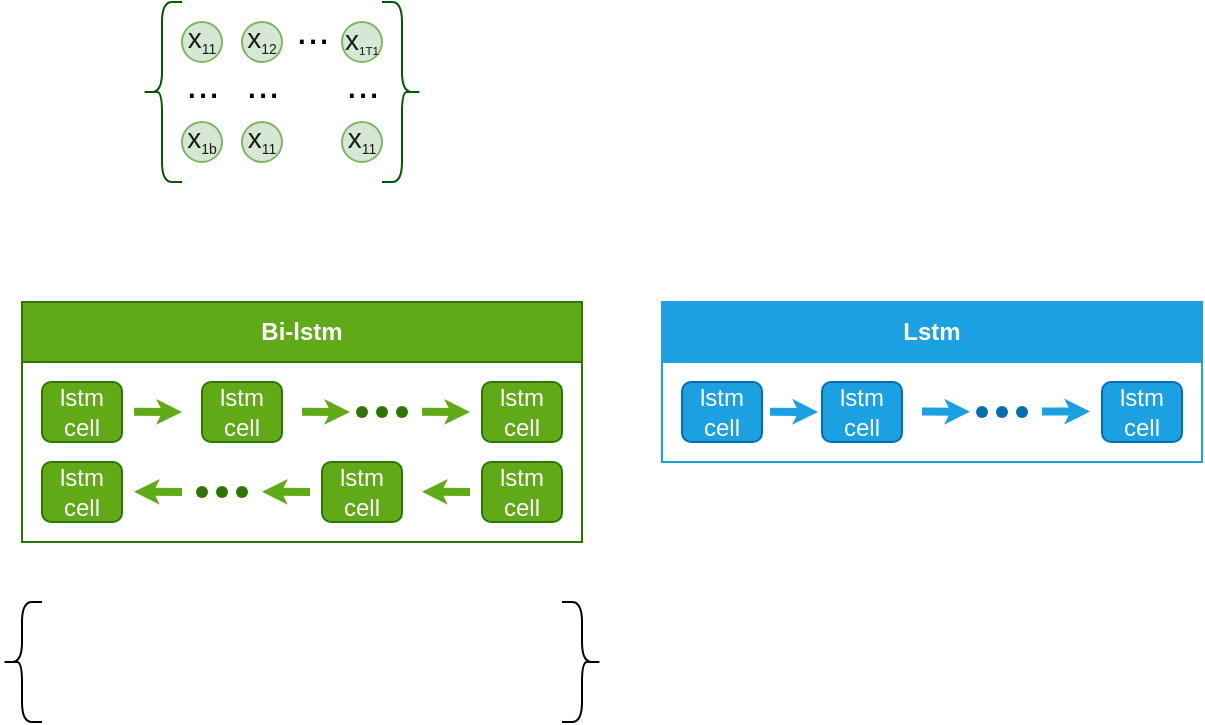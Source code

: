 <mxfile version="23.1.4" type="github">
  <diagram id="C5RBs43oDa-KdzZeNtuy" name="Page-1">
    <mxGraphModel dx="792" dy="453" grid="1" gridSize="10" guides="1" tooltips="1" connect="1" arrows="1" fold="1" page="1" pageScale="1" pageWidth="827" pageHeight="1169" math="0" shadow="0">
      <root>
        <mxCell id="WIyWlLk6GJQsqaUBKTNV-0" />
        <mxCell id="WIyWlLk6GJQsqaUBKTNV-1" parent="WIyWlLk6GJQsqaUBKTNV-0" />
        <mxCell id="ecE-lbtQEkyAknoPnSGp-34" value="Bi-lstm" style="swimlane;whiteSpace=wrap;html=1;fillColor=#60a917;fontColor=#ffffff;strokeColor=#2D7600;startSize=30;" vertex="1" parent="WIyWlLk6GJQsqaUBKTNV-1">
          <mxGeometry x="60" y="210" width="280" height="120" as="geometry" />
        </mxCell>
        <mxCell id="ecE-lbtQEkyAknoPnSGp-71" style="edgeStyle=orthogonalEdgeStyle;rounded=0;orthogonalLoop=1;jettySize=auto;html=1;exitX=1;exitY=0.5;exitDx=0;exitDy=0;endSize=0;startSize=7;jumpSize=6;strokeWidth=4;fillColor=#60a917;strokeColor=#60a917;" edge="1" parent="ecE-lbtQEkyAknoPnSGp-34">
          <mxGeometry relative="1" as="geometry">
            <mxPoint x="56" y="54.86" as="sourcePoint" />
            <mxPoint x="80" y="54.99" as="targetPoint" />
            <Array as="points">
              <mxPoint x="80" y="54.86" />
            </Array>
          </mxGeometry>
        </mxCell>
        <mxCell id="ecE-lbtQEkyAknoPnSGp-35" value="lstm &lt;br&gt;cell" style="rounded=1;whiteSpace=wrap;html=1;fillColor=#60a917;strokeColor=#2D7600;fontColor=#ffffff;" vertex="1" parent="ecE-lbtQEkyAknoPnSGp-34">
          <mxGeometry x="10" y="40" width="40" height="30" as="geometry" />
        </mxCell>
        <mxCell id="ecE-lbtQEkyAknoPnSGp-76" value="lstm cell" style="rounded=1;whiteSpace=wrap;html=1;fillColor=#60a917;strokeColor=#2D7600;fontColor=#ffffff;" vertex="1" parent="ecE-lbtQEkyAknoPnSGp-34">
          <mxGeometry x="150" y="80" width="40" height="30" as="geometry" />
        </mxCell>
        <mxCell id="ecE-lbtQEkyAknoPnSGp-77" value="lstm cell" style="rounded=1;whiteSpace=wrap;html=1;fillColor=#60a917;strokeColor=#2D7600;fontColor=#ffffff;" vertex="1" parent="ecE-lbtQEkyAknoPnSGp-34">
          <mxGeometry x="90" y="40" width="40" height="30" as="geometry" />
        </mxCell>
        <mxCell id="ecE-lbtQEkyAknoPnSGp-78" value="lstm cell" style="rounded=1;whiteSpace=wrap;html=1;fillColor=#60a917;strokeColor=#2D7600;fontColor=#ffffff;" vertex="1" parent="ecE-lbtQEkyAknoPnSGp-34">
          <mxGeometry x="230" y="80" width="40" height="30" as="geometry" />
        </mxCell>
        <mxCell id="ecE-lbtQEkyAknoPnSGp-82" style="edgeStyle=orthogonalEdgeStyle;rounded=0;orthogonalLoop=1;jettySize=auto;html=1;exitX=1;exitY=0.5;exitDx=0;exitDy=0;endSize=0;startSize=7;jumpSize=6;strokeWidth=4;fillColor=#60a917;strokeColor=#60a917;" edge="1" parent="ecE-lbtQEkyAknoPnSGp-34">
          <mxGeometry relative="1" as="geometry">
            <mxPoint x="140" y="54.86" as="sourcePoint" />
            <mxPoint x="164" y="54.99" as="targetPoint" />
            <Array as="points">
              <mxPoint x="164" y="54.86" />
            </Array>
          </mxGeometry>
        </mxCell>
        <mxCell id="ecE-lbtQEkyAknoPnSGp-83" value="" style="shape=waypoint;sketch=0;fillStyle=solid;size=6;pointerEvents=1;points=[];fillColor=#60a917;resizable=0;rotatable=0;perimeter=centerPerimeter;snapToPoint=1;fontColor=#ffffff;strokeColor=#2D7600;" vertex="1" parent="ecE-lbtQEkyAknoPnSGp-34">
          <mxGeometry x="160" y="45" width="20" height="20" as="geometry" />
        </mxCell>
        <mxCell id="ecE-lbtQEkyAknoPnSGp-84" value="" style="shape=waypoint;sketch=0;fillStyle=solid;size=6;pointerEvents=1;points=[];fillColor=#60a917;resizable=0;rotatable=0;perimeter=centerPerimeter;snapToPoint=1;fontColor=#ffffff;strokeColor=#2D7600;" vertex="1" parent="ecE-lbtQEkyAknoPnSGp-34">
          <mxGeometry x="170" y="45" width="20" height="20" as="geometry" />
        </mxCell>
        <mxCell id="ecE-lbtQEkyAknoPnSGp-85" value="" style="shape=waypoint;sketch=0;fillStyle=solid;size=6;pointerEvents=1;points=[];fillColor=#60a917;resizable=0;rotatable=0;perimeter=centerPerimeter;snapToPoint=1;fontColor=#ffffff;strokeColor=#2D7600;" vertex="1" parent="ecE-lbtQEkyAknoPnSGp-34">
          <mxGeometry x="180" y="45" width="20" height="20" as="geometry" />
        </mxCell>
        <mxCell id="ecE-lbtQEkyAknoPnSGp-86" value="lstm cell" style="rounded=1;whiteSpace=wrap;html=1;fillColor=#60a917;strokeColor=#2D7600;fontColor=#ffffff;" vertex="1" parent="ecE-lbtQEkyAknoPnSGp-34">
          <mxGeometry x="230" y="40" width="40" height="30" as="geometry" />
        </mxCell>
        <mxCell id="ecE-lbtQEkyAknoPnSGp-87" style="edgeStyle=orthogonalEdgeStyle;rounded=0;orthogonalLoop=1;jettySize=auto;html=1;exitX=1;exitY=0.5;exitDx=0;exitDy=0;endSize=0;startSize=7;jumpSize=6;strokeWidth=4;fillColor=#60a917;strokeColor=#60a917;" edge="1" parent="ecE-lbtQEkyAknoPnSGp-34">
          <mxGeometry relative="1" as="geometry">
            <mxPoint x="200" y="54.86" as="sourcePoint" />
            <mxPoint x="224" y="54.99" as="targetPoint" />
            <Array as="points">
              <mxPoint x="224" y="54.86" />
            </Array>
          </mxGeometry>
        </mxCell>
        <mxCell id="ecE-lbtQEkyAknoPnSGp-88" style="edgeStyle=orthogonalEdgeStyle;rounded=0;orthogonalLoop=1;jettySize=auto;html=1;exitX=1;exitY=0.5;exitDx=0;exitDy=0;endSize=0;startSize=7;jumpSize=6;strokeWidth=4;fillColor=#60a917;strokeColor=#60a917;" edge="1" parent="ecE-lbtQEkyAknoPnSGp-34">
          <mxGeometry relative="1" as="geometry">
            <mxPoint x="224" y="94.99" as="sourcePoint" />
            <mxPoint x="200" y="94.86" as="targetPoint" />
            <Array as="points">
              <mxPoint x="224" y="94.86" />
            </Array>
          </mxGeometry>
        </mxCell>
        <mxCell id="ecE-lbtQEkyAknoPnSGp-93" style="edgeStyle=orthogonalEdgeStyle;rounded=0;orthogonalLoop=1;jettySize=auto;html=1;exitX=1;exitY=0.5;exitDx=0;exitDy=0;endSize=0;startSize=7;jumpSize=6;strokeWidth=4;fillColor=#60a917;strokeColor=#60a917;" edge="1" parent="ecE-lbtQEkyAknoPnSGp-34">
          <mxGeometry relative="1" as="geometry">
            <mxPoint x="144" y="94.99" as="sourcePoint" />
            <mxPoint x="120" y="94.86" as="targetPoint" />
            <Array as="points">
              <mxPoint x="144" y="94.86" />
            </Array>
          </mxGeometry>
        </mxCell>
        <mxCell id="ecE-lbtQEkyAknoPnSGp-94" value="" style="shape=waypoint;sketch=0;fillStyle=solid;size=6;pointerEvents=1;points=[];fillColor=#60a917;resizable=0;rotatable=0;perimeter=centerPerimeter;snapToPoint=1;fontColor=#ffffff;strokeColor=#2D7600;" vertex="1" parent="ecE-lbtQEkyAknoPnSGp-34">
          <mxGeometry x="100" y="85" width="20" height="20" as="geometry" />
        </mxCell>
        <mxCell id="ecE-lbtQEkyAknoPnSGp-95" value="" style="shape=waypoint;sketch=0;fillStyle=solid;size=6;pointerEvents=1;points=[];fillColor=#60a917;resizable=0;rotatable=0;perimeter=centerPerimeter;snapToPoint=1;fontColor=#ffffff;strokeColor=#2D7600;" vertex="1" parent="ecE-lbtQEkyAknoPnSGp-34">
          <mxGeometry x="90" y="85" width="20" height="20" as="geometry" />
        </mxCell>
        <mxCell id="ecE-lbtQEkyAknoPnSGp-96" value="" style="shape=waypoint;sketch=0;fillStyle=solid;size=6;pointerEvents=1;points=[];fillColor=#60a917;resizable=0;rotatable=0;perimeter=centerPerimeter;snapToPoint=1;fontColor=#ffffff;strokeColor=#2D7600;" vertex="1" parent="ecE-lbtQEkyAknoPnSGp-34">
          <mxGeometry x="80" y="85" width="20" height="20" as="geometry" />
        </mxCell>
        <mxCell id="ecE-lbtQEkyAknoPnSGp-97" value="lstm cell" style="rounded=1;whiteSpace=wrap;html=1;fillColor=#60a917;strokeColor=#2D7600;fontColor=#ffffff;" vertex="1" parent="ecE-lbtQEkyAknoPnSGp-34">
          <mxGeometry x="10" y="80" width="40" height="30" as="geometry" />
        </mxCell>
        <mxCell id="ecE-lbtQEkyAknoPnSGp-98" style="edgeStyle=orthogonalEdgeStyle;rounded=0;orthogonalLoop=1;jettySize=auto;html=1;exitX=1;exitY=0.5;exitDx=0;exitDy=0;endSize=0;startSize=7;jumpSize=6;strokeWidth=4;fillColor=#60a917;strokeColor=#60a917;" edge="1" parent="ecE-lbtQEkyAknoPnSGp-34">
          <mxGeometry relative="1" as="geometry">
            <mxPoint x="80" y="94.99" as="sourcePoint" />
            <mxPoint x="56" y="94.86" as="targetPoint" />
            <Array as="points">
              <mxPoint x="80" y="94.86" />
            </Array>
          </mxGeometry>
        </mxCell>
        <mxCell id="ecE-lbtQEkyAknoPnSGp-48" value="Lstm" style="swimlane;whiteSpace=wrap;html=1;fillColor=#1ba1e2;fontColor=#ffffff;strokeColor=#1ba1e2;startSize=30;" vertex="1" parent="WIyWlLk6GJQsqaUBKTNV-1">
          <mxGeometry x="380" y="210" width="270" height="80" as="geometry" />
        </mxCell>
        <mxCell id="ecE-lbtQEkyAknoPnSGp-99" value="lstm cell" style="rounded=1;whiteSpace=wrap;html=1;fillColor=#1ba1e2;strokeColor=#006EAF;fontColor=#ffffff;" vertex="1" parent="ecE-lbtQEkyAknoPnSGp-48">
          <mxGeometry x="10" y="40" width="40" height="30" as="geometry" />
        </mxCell>
        <mxCell id="ecE-lbtQEkyAknoPnSGp-100" style="edgeStyle=orthogonalEdgeStyle;rounded=0;orthogonalLoop=1;jettySize=auto;html=1;exitX=1;exitY=0.5;exitDx=0;exitDy=0;endSize=0;startSize=7;jumpSize=6;strokeWidth=4;fillColor=#1ba1e2;strokeColor=#1ba1e2;" edge="1" parent="ecE-lbtQEkyAknoPnSGp-48">
          <mxGeometry relative="1" as="geometry">
            <mxPoint x="54" y="54.83" as="sourcePoint" />
            <mxPoint x="78" y="54.96" as="targetPoint" />
            <Array as="points">
              <mxPoint x="78" y="54.83" />
            </Array>
          </mxGeometry>
        </mxCell>
        <mxCell id="ecE-lbtQEkyAknoPnSGp-101" value="lstm cell" style="rounded=1;whiteSpace=wrap;html=1;fillColor=#1ba1e2;strokeColor=#006EAF;fontColor=#ffffff;" vertex="1" parent="ecE-lbtQEkyAknoPnSGp-48">
          <mxGeometry x="80" y="40" width="40" height="30" as="geometry" />
        </mxCell>
        <mxCell id="ecE-lbtQEkyAknoPnSGp-102" value="lstm cell" style="rounded=1;whiteSpace=wrap;html=1;fillColor=#1ba1e2;strokeColor=#006EAF;fontColor=#ffffff;" vertex="1" parent="ecE-lbtQEkyAknoPnSGp-48">
          <mxGeometry x="220" y="40" width="40" height="30" as="geometry" />
        </mxCell>
        <mxCell id="ecE-lbtQEkyAknoPnSGp-103" style="edgeStyle=orthogonalEdgeStyle;rounded=0;orthogonalLoop=1;jettySize=auto;html=1;exitX=1;exitY=0.5;exitDx=0;exitDy=0;endSize=0;startSize=7;jumpSize=6;strokeWidth=4;fillColor=#1ba1e2;strokeColor=#1ba1e2;" edge="1" parent="ecE-lbtQEkyAknoPnSGp-48">
          <mxGeometry relative="1" as="geometry">
            <mxPoint x="130" y="54.8" as="sourcePoint" />
            <mxPoint x="154" y="54.93" as="targetPoint" />
            <Array as="points">
              <mxPoint x="154" y="54.8" />
            </Array>
          </mxGeometry>
        </mxCell>
        <mxCell id="ecE-lbtQEkyAknoPnSGp-104" value="" style="shape=waypoint;sketch=0;fillStyle=solid;size=6;pointerEvents=1;points=[];fillColor=#1ba1e2;resizable=0;rotatable=0;perimeter=centerPerimeter;snapToPoint=1;fontColor=#ffffff;strokeColor=#006EAF;" vertex="1" parent="ecE-lbtQEkyAknoPnSGp-48">
          <mxGeometry x="150" y="45" width="20" height="20" as="geometry" />
        </mxCell>
        <mxCell id="ecE-lbtQEkyAknoPnSGp-105" value="" style="shape=waypoint;sketch=0;fillStyle=solid;size=6;pointerEvents=1;points=[];fillColor=#1ba1e2;resizable=0;rotatable=0;perimeter=centerPerimeter;snapToPoint=1;fontColor=#ffffff;strokeColor=#006EAF;" vertex="1" parent="ecE-lbtQEkyAknoPnSGp-48">
          <mxGeometry x="160" y="45" width="20" height="20" as="geometry" />
        </mxCell>
        <mxCell id="ecE-lbtQEkyAknoPnSGp-106" value="" style="shape=waypoint;sketch=0;fillStyle=solid;size=6;pointerEvents=1;points=[];fillColor=#1ba1e2;resizable=0;rotatable=0;perimeter=centerPerimeter;snapToPoint=1;fontColor=#ffffff;strokeColor=#006EAF;" vertex="1" parent="ecE-lbtQEkyAknoPnSGp-48">
          <mxGeometry x="170" y="45" width="20" height="20" as="geometry" />
        </mxCell>
        <mxCell id="ecE-lbtQEkyAknoPnSGp-107" style="edgeStyle=orthogonalEdgeStyle;rounded=0;orthogonalLoop=1;jettySize=auto;html=1;exitX=1;exitY=0.5;exitDx=0;exitDy=0;endSize=0;startSize=7;jumpSize=6;strokeWidth=4;fillColor=#1ba1e2;strokeColor=#1ba1e2;" edge="1" parent="ecE-lbtQEkyAknoPnSGp-48">
          <mxGeometry relative="1" as="geometry">
            <mxPoint x="190" y="54.71" as="sourcePoint" />
            <mxPoint x="214" y="54.84" as="targetPoint" />
            <Array as="points">
              <mxPoint x="214" y="54.71" />
            </Array>
          </mxGeometry>
        </mxCell>
        <mxCell id="ecE-lbtQEkyAknoPnSGp-62" value="" style="shape=curlyBracket;whiteSpace=wrap;html=1;rounded=1;flipH=1;labelPosition=right;verticalLabelPosition=middle;align=left;verticalAlign=middle;fillColor=#008a00;fontColor=#ffffff;strokeColor=#005700;" vertex="1" parent="WIyWlLk6GJQsqaUBKTNV-1">
          <mxGeometry x="240" y="60" width="20" height="90" as="geometry" />
        </mxCell>
        <mxCell id="ecE-lbtQEkyAknoPnSGp-63" value="" style="shape=curlyBracket;whiteSpace=wrap;html=1;rounded=1;labelPosition=left;verticalLabelPosition=middle;align=right;verticalAlign=middle;fillColor=#008a00;fontColor=#ffffff;strokeColor=#005700;" vertex="1" parent="WIyWlLk6GJQsqaUBKTNV-1">
          <mxGeometry x="120" y="60" width="20" height="90" as="geometry" />
        </mxCell>
        <mxCell id="ecE-lbtQEkyAknoPnSGp-65" value="&lt;div style=&quot;&quot;&gt;&lt;font color=&quot;#1a1a1a&quot;&gt;&lt;font style=&quot;background-color: initial; font-size: 14px;&quot;&gt;x&lt;/font&gt;&lt;sub style=&quot;background-color: initial;&quot;&gt;&lt;font style=&quot;font-size: 7px;&quot;&gt;11&lt;/font&gt;&lt;/sub&gt;&lt;/font&gt;&lt;/div&gt;" style="ellipse;whiteSpace=wrap;html=1;aspect=fixed;strokeWidth=1;perimeterSpacing=1;horizontal=1;verticalAlign=bottom;fontSize=9;fillColor=#d5e8d4;strokeColor=#82b366;align=center;" vertex="1" parent="WIyWlLk6GJQsqaUBKTNV-1">
          <mxGeometry x="140" y="70" width="20" height="20" as="geometry" />
        </mxCell>
        <mxCell id="ecE-lbtQEkyAknoPnSGp-109" value="&lt;div style=&quot;&quot;&gt;&lt;font color=&quot;#1a1a1a&quot;&gt;&lt;font style=&quot;background-color: initial; font-size: 14px;&quot;&gt;x&lt;/font&gt;&lt;sub style=&quot;background-color: initial;&quot;&gt;&lt;font style=&quot;font-size: 7px;&quot;&gt;1b&lt;/font&gt;&lt;/sub&gt;&lt;/font&gt;&lt;/div&gt;" style="ellipse;whiteSpace=wrap;html=1;aspect=fixed;strokeWidth=1;perimeterSpacing=1;horizontal=1;verticalAlign=bottom;fontSize=9;fillColor=#d5e8d4;strokeColor=#82b366;align=center;" vertex="1" parent="WIyWlLk6GJQsqaUBKTNV-1">
          <mxGeometry x="140" y="120" width="20" height="20" as="geometry" />
        </mxCell>
        <mxCell id="ecE-lbtQEkyAknoPnSGp-110" value="&lt;div style=&quot;&quot;&gt;&lt;font color=&quot;#1a1a1a&quot;&gt;&lt;font style=&quot;background-color: initial; font-size: 14px;&quot;&gt;x&lt;/font&gt;&lt;sub style=&quot;background-color: initial;&quot;&gt;&lt;font style=&quot;font-size: 7px;&quot;&gt;12&lt;/font&gt;&lt;/sub&gt;&lt;/font&gt;&lt;/div&gt;" style="ellipse;whiteSpace=wrap;html=1;aspect=fixed;strokeWidth=1;perimeterSpacing=1;horizontal=1;verticalAlign=bottom;fontSize=9;fillColor=#d5e8d4;strokeColor=#82b366;align=center;" vertex="1" parent="WIyWlLk6GJQsqaUBKTNV-1">
          <mxGeometry x="170" y="70" width="20" height="20" as="geometry" />
        </mxCell>
        <mxCell id="ecE-lbtQEkyAknoPnSGp-111" value="&lt;div style=&quot;&quot;&gt;&lt;font color=&quot;#1a1a1a&quot;&gt;&lt;font style=&quot;background-color: initial; font-size: 14px;&quot;&gt;x&lt;/font&gt;&lt;span style=&quot;background-color: initial;&quot;&gt;&lt;font style=&quot;font-size: 7px;&quot;&gt;&lt;sub&gt;1T1&lt;/sub&gt;&lt;/font&gt;&lt;/span&gt;&lt;/font&gt;&lt;/div&gt;" style="ellipse;whiteSpace=wrap;html=1;aspect=fixed;strokeWidth=1;perimeterSpacing=1;horizontal=1;verticalAlign=bottom;fontSize=9;fillColor=#d5e8d4;strokeColor=#82b366;align=center;" vertex="1" parent="WIyWlLk6GJQsqaUBKTNV-1">
          <mxGeometry x="220" y="70" width="20" height="20" as="geometry" />
        </mxCell>
        <mxCell id="ecE-lbtQEkyAknoPnSGp-112" value="&lt;div style=&quot;&quot;&gt;&lt;font color=&quot;#1a1a1a&quot;&gt;&lt;font style=&quot;background-color: initial; font-size: 14px;&quot;&gt;x&lt;/font&gt;&lt;sub style=&quot;background-color: initial;&quot;&gt;&lt;font style=&quot;font-size: 7px;&quot;&gt;11&lt;/font&gt;&lt;/sub&gt;&lt;/font&gt;&lt;/div&gt;" style="ellipse;whiteSpace=wrap;html=1;aspect=fixed;strokeWidth=1;perimeterSpacing=1;horizontal=1;verticalAlign=bottom;fontSize=9;fillColor=#d5e8d4;strokeColor=#82b366;align=center;" vertex="1" parent="WIyWlLk6GJQsqaUBKTNV-1">
          <mxGeometry x="170" y="120" width="20" height="20" as="geometry" />
        </mxCell>
        <mxCell id="ecE-lbtQEkyAknoPnSGp-115" value="&lt;font style=&quot;font-size: 20px;&quot;&gt;...&lt;/font&gt;" style="text;html=1;align=center;verticalAlign=middle;resizable=0;points=[];autosize=1;strokeColor=none;fillColor=none;spacing=0;spacingTop=0;" vertex="1" parent="WIyWlLk6GJQsqaUBKTNV-1">
          <mxGeometry x="130" y="85" width="40" height="30" as="geometry" />
        </mxCell>
        <mxCell id="ecE-lbtQEkyAknoPnSGp-116" value="&lt;font style=&quot;font-size: 20px;&quot;&gt;...&lt;/font&gt;" style="text;html=1;align=center;verticalAlign=middle;resizable=0;points=[];autosize=1;strokeColor=none;fillColor=none;" vertex="1" parent="WIyWlLk6GJQsqaUBKTNV-1">
          <mxGeometry x="160" y="80" width="40" height="40" as="geometry" />
        </mxCell>
        <mxCell id="ecE-lbtQEkyAknoPnSGp-117" value="" style="shape=curlyBracket;whiteSpace=wrap;html=1;rounded=1;labelPosition=left;verticalLabelPosition=middle;align=right;verticalAlign=middle;" vertex="1" parent="WIyWlLk6GJQsqaUBKTNV-1">
          <mxGeometry x="50" y="360" width="20" height="60" as="geometry" />
        </mxCell>
        <mxCell id="ecE-lbtQEkyAknoPnSGp-118" value="" style="shape=curlyBracket;whiteSpace=wrap;html=1;rounded=1;flipH=1;labelPosition=right;verticalLabelPosition=middle;align=left;verticalAlign=middle;" vertex="1" parent="WIyWlLk6GJQsqaUBKTNV-1">
          <mxGeometry x="330" y="360" width="20" height="60" as="geometry" />
        </mxCell>
        <mxCell id="ecE-lbtQEkyAknoPnSGp-121" value="&lt;font style=&quot;font-size: 20px;&quot;&gt;...&lt;/font&gt;" style="text;html=1;align=center;verticalAlign=top;resizable=0;points=[];autosize=1;strokeColor=none;fillColor=none;spacing=-3;" vertex="1" parent="WIyWlLk6GJQsqaUBKTNV-1">
          <mxGeometry x="190" y="60" width="30" height="30" as="geometry" />
        </mxCell>
        <mxCell id="ecE-lbtQEkyAknoPnSGp-122" value="&lt;div style=&quot;&quot;&gt;&lt;font color=&quot;#1a1a1a&quot;&gt;&lt;font style=&quot;background-color: initial; font-size: 14px;&quot;&gt;x&lt;/font&gt;&lt;sub style=&quot;background-color: initial;&quot;&gt;&lt;font style=&quot;font-size: 7px;&quot;&gt;11&lt;/font&gt;&lt;/sub&gt;&lt;/font&gt;&lt;/div&gt;" style="ellipse;whiteSpace=wrap;html=1;aspect=fixed;strokeWidth=1;perimeterSpacing=1;horizontal=1;verticalAlign=bottom;fontSize=9;fillColor=#d5e8d4;strokeColor=#82b366;align=center;" vertex="1" parent="WIyWlLk6GJQsqaUBKTNV-1">
          <mxGeometry x="220" y="120" width="20" height="20" as="geometry" />
        </mxCell>
        <mxCell id="ecE-lbtQEkyAknoPnSGp-123" value="&lt;font style=&quot;font-size: 20px;&quot;&gt;...&lt;/font&gt;" style="text;html=1;align=center;verticalAlign=middle;resizable=0;points=[];autosize=1;strokeColor=none;fillColor=none;" vertex="1" parent="WIyWlLk6GJQsqaUBKTNV-1">
          <mxGeometry x="210" y="80" width="40" height="40" as="geometry" />
        </mxCell>
      </root>
    </mxGraphModel>
  </diagram>
</mxfile>
